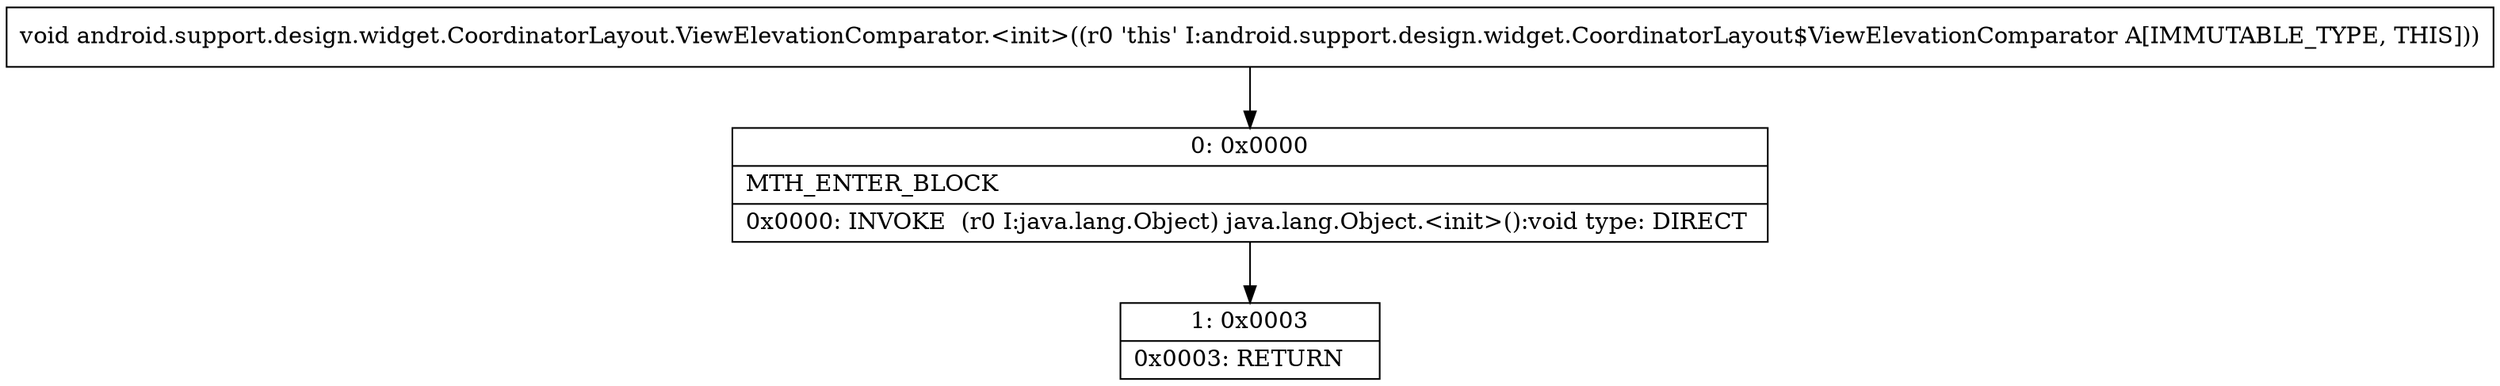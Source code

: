 digraph "CFG forandroid.support.design.widget.CoordinatorLayout.ViewElevationComparator.\<init\>()V" {
Node_0 [shape=record,label="{0\:\ 0x0000|MTH_ENTER_BLOCK\l|0x0000: INVOKE  (r0 I:java.lang.Object) java.lang.Object.\<init\>():void type: DIRECT \l}"];
Node_1 [shape=record,label="{1\:\ 0x0003|0x0003: RETURN   \l}"];
MethodNode[shape=record,label="{void android.support.design.widget.CoordinatorLayout.ViewElevationComparator.\<init\>((r0 'this' I:android.support.design.widget.CoordinatorLayout$ViewElevationComparator A[IMMUTABLE_TYPE, THIS])) }"];
MethodNode -> Node_0;
Node_0 -> Node_1;
}

